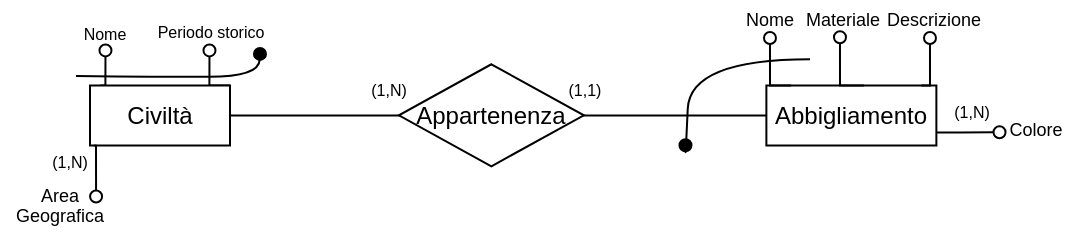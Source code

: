 <mxfile version="24.2.5" type="device">
  <diagram id="SoTLFJaYhnX8KAmrP4cS" name="Pagina-1">
    <mxGraphModel dx="525" dy="311" grid="1" gridSize="10" guides="1" tooltips="1" connect="1" arrows="1" fold="1" page="1" pageScale="1" pageWidth="827" pageHeight="1169" math="0" shadow="0">
      <root>
        <mxCell id="0" />
        <mxCell id="1" parent="0" />
        <mxCell id="AQRdRJSOZCZbxSZIa2Jv-1" value="Abbigliamento" style="whiteSpace=wrap;html=1;align=center;" vertex="1" parent="1">
          <mxGeometry x="527.19" y="132.75" width="85" height="30" as="geometry" />
        </mxCell>
        <mxCell id="AQRdRJSOZCZbxSZIa2Jv-2" value="&lt;font style=&quot;font-size: 8px;&quot;&gt;Periodo storico&lt;/font&gt;" style="text;html=1;align=center;verticalAlign=middle;whiteSpace=wrap;rounded=0;" vertex="1" parent="1">
          <mxGeometry x="214.11" y="90.63" width="71" height="29" as="geometry" />
        </mxCell>
        <mxCell id="AQRdRJSOZCZbxSZIa2Jv-3" value="&lt;font style=&quot;font-size: 8px;&quot;&gt;Nome&lt;/font&gt;" style="text;html=1;align=center;verticalAlign=middle;whiteSpace=wrap;rounded=0;" vertex="1" parent="1">
          <mxGeometry x="164.55" y="90.63" width="63" height="30" as="geometry" />
        </mxCell>
        <mxCell id="AQRdRJSOZCZbxSZIa2Jv-4" value="&lt;font style=&quot;font-size: 9px;&quot;&gt;Materiale&lt;/font&gt;" style="text;html=1;align=center;verticalAlign=middle;whiteSpace=wrap;rounded=0;" vertex="1" parent="1">
          <mxGeometry x="547.99" y="91.0" width="35" height="15" as="geometry" />
        </mxCell>
        <mxCell id="AQRdRJSOZCZbxSZIa2Jv-5" value="&lt;span style=&quot;font-size: 8px;&quot;&gt;(1,N)&lt;/span&gt;" style="text;html=1;align=center;verticalAlign=middle;whiteSpace=wrap;rounded=1;strokeColor=none;glass=0;" vertex="1" parent="1">
          <mxGeometry x="326.99" y="131.0" width="22.5" height="6.75" as="geometry" />
        </mxCell>
        <mxCell id="AQRdRJSOZCZbxSZIa2Jv-6" value="&lt;font style=&quot;font-size: 8px;&quot;&gt;(1,N)&lt;/font&gt;" style="text;html=1;align=center;verticalAlign=middle;whiteSpace=wrap;rounded=1;strokeColor=none;glass=0;" vertex="1" parent="1">
          <mxGeometry x="604.69" y="137.75" width="50" height="15" as="geometry" />
        </mxCell>
        <mxCell id="AQRdRJSOZCZbxSZIa2Jv-7" value="&lt;font style=&quot;font-size: 9px;&quot;&gt;Descrizione&lt;/font&gt;" style="text;html=1;align=center;verticalAlign=middle;whiteSpace=wrap;rounded=0;" vertex="1" parent="1">
          <mxGeometry x="590.99" y="92" width="40" height="14" as="geometry" />
        </mxCell>
        <mxCell id="AQRdRJSOZCZbxSZIa2Jv-8" value="&lt;font style=&quot;font-size: 9px;&quot;&gt;Colore&lt;/font&gt;" style="text;html=1;align=center;verticalAlign=middle;whiteSpace=wrap;rounded=0;" vertex="1" parent="1">
          <mxGeometry x="642.19" y="145.75" width="40" height="17" as="geometry" />
        </mxCell>
        <mxCell id="AQRdRJSOZCZbxSZIa2Jv-9" style="edgeStyle=orthogonalEdgeStyle;rounded=0;orthogonalLoop=1;jettySize=auto;html=1;exitX=1.011;exitY=0.878;exitDx=0;exitDy=0;endArrow=oval;endFill=0;exitPerimeter=0;" edge="1" parent="1">
          <mxGeometry relative="1" as="geometry">
            <mxPoint x="612.195" y="156.2" as="sourcePoint" />
            <mxPoint x="643.76" y="156.11" as="targetPoint" />
            <Array as="points">
              <mxPoint x="623.76" y="156.11" />
              <mxPoint x="623.76" y="156.11" />
            </Array>
          </mxGeometry>
        </mxCell>
        <mxCell id="AQRdRJSOZCZbxSZIa2Jv-10" value="&lt;font style=&quot;font-size: 9px;&quot;&gt;Nome&lt;/font&gt;" style="text;html=1;align=center;verticalAlign=middle;whiteSpace=wrap;rounded=0;" vertex="1" parent="1">
          <mxGeometry x="508.99" y="90.0" width="40" height="17" as="geometry" />
        </mxCell>
        <mxCell id="AQRdRJSOZCZbxSZIa2Jv-11" style="edgeStyle=orthogonalEdgeStyle;rounded=0;orthogonalLoop=1;jettySize=auto;html=1;endArrow=oval;endFill=0;" edge="1" parent="1">
          <mxGeometry relative="1" as="geometry">
            <mxPoint x="539.62" y="132.75" as="sourcePoint" />
            <mxPoint x="528.99" y="109.0" as="targetPoint" />
            <Array as="points">
              <mxPoint x="539.62" y="132.75" />
            </Array>
          </mxGeometry>
        </mxCell>
        <mxCell id="AQRdRJSOZCZbxSZIa2Jv-12" value="&lt;font style=&quot;font-size: 8px;&quot;&gt;(1,1)&lt;/font&gt;" style="text;html=1;align=center;verticalAlign=middle;whiteSpace=wrap;rounded=1;strokeColor=none;glass=0;" vertex="1" parent="1">
          <mxGeometry x="424.69" y="131.0" width="22.5" height="6.75" as="geometry" />
        </mxCell>
        <mxCell id="AQRdRJSOZCZbxSZIa2Jv-13" style="edgeStyle=orthogonalEdgeStyle;rounded=0;orthogonalLoop=1;jettySize=auto;html=1;exitX=0.25;exitY=0;exitDx=0;exitDy=0;entryX=0.5;entryY=1;entryDx=0;entryDy=0;endArrow=oval;endFill=0;" edge="1" parent="1">
          <mxGeometry relative="1" as="geometry">
            <mxPoint x="196.74" y="115.21" as="targetPoint" />
            <mxPoint x="194.12" y="132.71" as="sourcePoint" />
          </mxGeometry>
        </mxCell>
        <mxCell id="AQRdRJSOZCZbxSZIa2Jv-14" style="edgeStyle=orthogonalEdgeStyle;rounded=0;orthogonalLoop=1;jettySize=auto;html=1;exitX=1;exitY=0;exitDx=0;exitDy=0;entryX=0.25;entryY=1;entryDx=0;entryDy=0;endArrow=oval;endFill=0;" edge="1" parent="1" source="AQRdRJSOZCZbxSZIa2Jv-15">
          <mxGeometry relative="1" as="geometry">
            <mxPoint x="248.74" y="115.21" as="targetPoint" />
            <mxPoint x="261.62" y="132.71" as="sourcePoint" />
          </mxGeometry>
        </mxCell>
        <mxCell id="AQRdRJSOZCZbxSZIa2Jv-15" value="Civiltà" style="whiteSpace=wrap;html=1;align=center;" vertex="1" parent="1">
          <mxGeometry x="189" y="132.75" width="70" height="30" as="geometry" />
        </mxCell>
        <mxCell id="AQRdRJSOZCZbxSZIa2Jv-16" value="" style="curved=1;endArrow=oval;html=1;rounded=0;entryX=0.642;entryY=0.924;entryDx=0;entryDy=0;entryPerimeter=0;endFill=1;" edge="1" parent="1">
          <mxGeometry width="50" height="50" relative="1" as="geometry">
            <mxPoint x="181.99" y="127.95" as="sourcePoint" />
            <mxPoint x="273.99" y="116.95" as="targetPoint" />
            <Array as="points">
              <mxPoint x="223.44" y="128.4" />
              <mxPoint x="273.44" y="128.4" />
            </Array>
          </mxGeometry>
        </mxCell>
        <mxCell id="AQRdRJSOZCZbxSZIa2Jv-17" value="&lt;font style=&quot;font-size: 8px;&quot;&gt;(1,N)&lt;/font&gt;" style="text;html=1;align=center;verticalAlign=middle;whiteSpace=wrap;rounded=1;strokeColor=none;glass=0;" vertex="1" parent="1">
          <mxGeometry x="154" y="162.75" width="50" height="15" as="geometry" />
        </mxCell>
        <mxCell id="AQRdRJSOZCZbxSZIa2Jv-18" value="&lt;p style=&quot;line-height: 70%;&quot;&gt;&lt;font style=&quot;font-size: 9px;&quot;&gt;Area Geografica&lt;/font&gt;&lt;/p&gt;" style="text;html=1;align=center;verticalAlign=middle;whiteSpace=wrap;rounded=0;" vertex="1" parent="1">
          <mxGeometry x="144" y="176.75" width="60" height="30" as="geometry" />
        </mxCell>
        <mxCell id="AQRdRJSOZCZbxSZIa2Jv-19" style="edgeStyle=orthogonalEdgeStyle;rounded=0;orthogonalLoop=1;jettySize=auto;html=1;exitX=0.25;exitY=1;exitDx=0;exitDy=0;endArrow=oval;endFill=0;" edge="1" parent="1">
          <mxGeometry relative="1" as="geometry">
            <mxPoint x="190.95" y="162.75" as="sourcePoint" />
            <mxPoint x="192.04" y="188.25" as="targetPoint" />
          </mxGeometry>
        </mxCell>
        <mxCell id="AQRdRJSOZCZbxSZIa2Jv-20" value="" style="endArrow=none;html=1;rounded=0;entryX=1;entryY=0.5;entryDx=0;entryDy=0;exitX=0;exitY=0.5;exitDx=0;exitDy=0;" edge="1" parent="1" source="AQRdRJSOZCZbxSZIa2Jv-1" target="AQRdRJSOZCZbxSZIa2Jv-15">
          <mxGeometry width="50" height="50" relative="1" as="geometry">
            <mxPoint x="345.99" y="147.63" as="sourcePoint" />
            <mxPoint x="328.9" y="132.75" as="targetPoint" />
          </mxGeometry>
        </mxCell>
        <mxCell id="AQRdRJSOZCZbxSZIa2Jv-21" style="edgeStyle=orthogonalEdgeStyle;rounded=0;orthogonalLoop=1;jettySize=auto;html=1;endArrow=oval;endFill=0;" edge="1" parent="1">
          <mxGeometry relative="1" as="geometry">
            <mxPoint x="575.99" y="132.75" as="sourcePoint" />
            <mxPoint x="563.99" y="108.63" as="targetPoint" />
            <Array as="points">
              <mxPoint x="575.99" y="132.75" />
            </Array>
          </mxGeometry>
        </mxCell>
        <mxCell id="AQRdRJSOZCZbxSZIa2Jv-22" style="edgeStyle=orthogonalEdgeStyle;rounded=0;orthogonalLoop=1;jettySize=auto;html=1;endArrow=oval;endFill=0;" edge="1" parent="1">
          <mxGeometry relative="1" as="geometry">
            <mxPoint x="604.69" y="132.75" as="sourcePoint" />
            <mxPoint x="608.99" y="109.0" as="targetPoint" />
            <Array as="points">
              <mxPoint x="604.69" y="132.75" />
            </Array>
          </mxGeometry>
        </mxCell>
        <mxCell id="AQRdRJSOZCZbxSZIa2Jv-23" value="Appartenenza" style="shape=rhombus;perimeter=rhombusPerimeter;whiteSpace=wrap;html=1;align=center;" vertex="1" parent="1">
          <mxGeometry x="343.44" y="122.13" width="92.5" height="51" as="geometry" />
        </mxCell>
        <mxCell id="AQRdRJSOZCZbxSZIa2Jv-24" value="" style="curved=1;endArrow=oval;html=1;rounded=0;endFill=1;" edge="1" parent="1">
          <mxGeometry width="50" height="50" relative="1" as="geometry">
            <mxPoint x="548.99" y="119.63" as="sourcePoint" />
            <mxPoint x="486.74" y="162.63" as="targetPoint" />
            <Array as="points">
              <mxPoint x="488.99" y="119.63" />
              <mxPoint x="486.74" y="169.23" />
            </Array>
          </mxGeometry>
        </mxCell>
      </root>
    </mxGraphModel>
  </diagram>
</mxfile>
